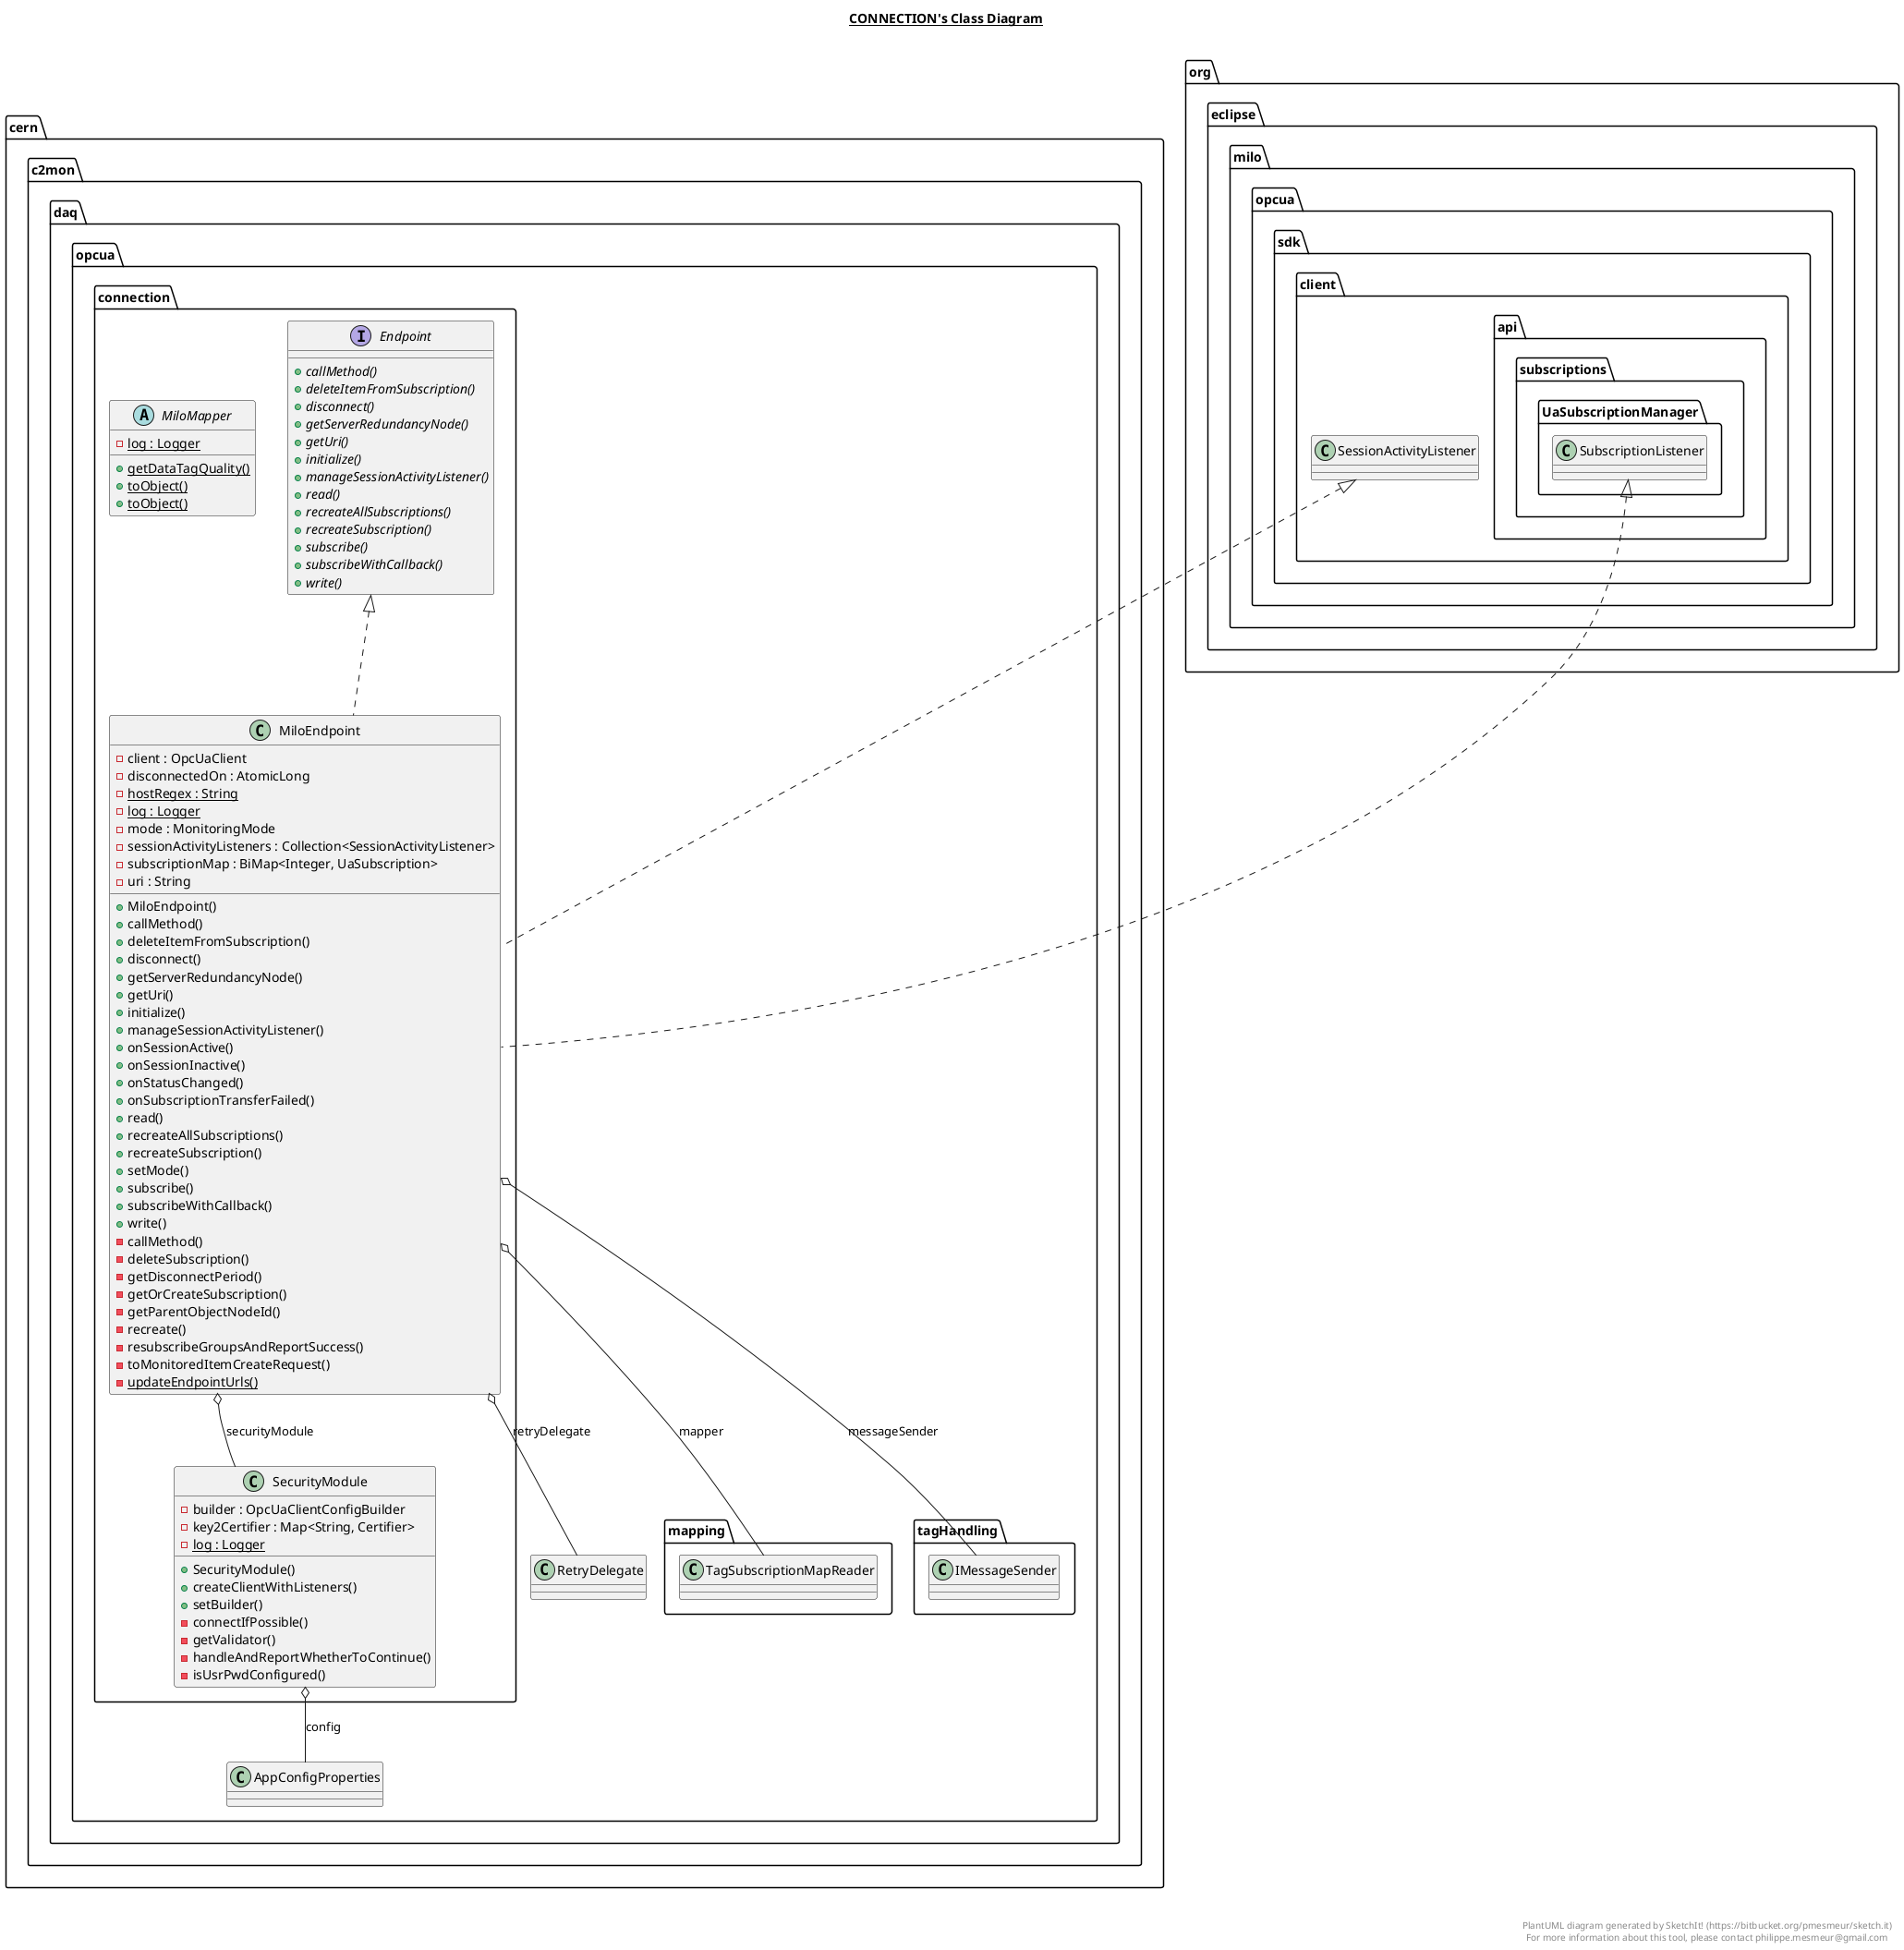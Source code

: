 @startuml

title __CONNECTION's Class Diagram__\n

  namespace cern.c2mon.daq.opcua {
    namespace connection {
      interface cern.c2mon.daq.opcua.connection.Endpoint {
          {abstract} + callMethod()
          {abstract} + deleteItemFromSubscription()
          {abstract} + disconnect()
          {abstract} + getServerRedundancyNode()
          {abstract} + getUri()
          {abstract} + initialize()
          {abstract} + manageSessionActivityListener()
          {abstract} + read()
          {abstract} + recreateAllSubscriptions()
          {abstract} + recreateSubscription()
          {abstract} + subscribe()
          {abstract} + subscribeWithCallback()
          {abstract} + write()
      }
    }
  }
  

  namespace cern.c2mon.daq.opcua {
    namespace connection {
      class cern.c2mon.daq.opcua.connection.MiloEndpoint {
          - client : OpcUaClient
          - disconnectedOn : AtomicLong
          {static} - hostRegex : String
          {static} - log : Logger
          - mode : MonitoringMode
          - sessionActivityListeners : Collection<SessionActivityListener>
          - subscriptionMap : BiMap<Integer, UaSubscription>
          - uri : String
          + MiloEndpoint()
          + callMethod()
          + deleteItemFromSubscription()
          + disconnect()
          + getServerRedundancyNode()
          + getUri()
          + initialize()
          + manageSessionActivityListener()
          + onSessionActive()
          + onSessionInactive()
          + onStatusChanged()
          + onSubscriptionTransferFailed()
          + read()
          + recreateAllSubscriptions()
          + recreateSubscription()
          + setMode()
          + subscribe()
          + subscribeWithCallback()
          + write()
          - callMethod()
          - deleteSubscription()
          - getDisconnectPeriod()
          - getOrCreateSubscription()
          - getParentObjectNodeId()
          - recreate()
          - resubscribeGroupsAndReportSuccess()
          - toMonitoredItemCreateRequest()
          {static} - updateEndpointUrls()
      }
    }
  }
  

  namespace cern.c2mon.daq.opcua {
    namespace connection {
      abstract class cern.c2mon.daq.opcua.connection.MiloMapper {
          {static} - log : Logger
          {static} + getDataTagQuality()
          {static} + toObject()
          {static} + toObject()
      }
    }
  }
  

  namespace cern.c2mon.daq.opcua {
    namespace connection {
      class cern.c2mon.daq.opcua.connection.SecurityModule {
          - builder : OpcUaClientConfigBuilder
          - key2Certifier : Map<String, Certifier>
          {static} - log : Logger
          + SecurityModule()
          + createClientWithListeners()
          + setBuilder()
          - connectIfPossible()
          - getValidator()
          - handleAndReportWhetherToContinue()
          - isUsrPwdConfigured()
      }
    }
  }
  

  cern.c2mon.daq.opcua.connection.MiloEndpoint .up.|> cern.c2mon.daq.opcua.connection.Endpoint
  cern.c2mon.daq.opcua.connection.MiloEndpoint .up.|> org.eclipse.milo.opcua.sdk.client.SessionActivityListener
  cern.c2mon.daq.opcua.connection.MiloEndpoint .up.|> org.eclipse.milo.opcua.sdk.client.api.subscriptions.UaSubscriptionManager.SubscriptionListener
  cern.c2mon.daq.opcua.connection.MiloEndpoint o-- cern.c2mon.daq.opcua.mapping.TagSubscriptionMapReader : mapper
  cern.c2mon.daq.opcua.connection.MiloEndpoint o-- cern.c2mon.daq.opcua.tagHandling.IMessageSender : messageSender
  cern.c2mon.daq.opcua.connection.MiloEndpoint o-- cern.c2mon.daq.opcua.RetryDelegate : retryDelegate
  cern.c2mon.daq.opcua.connection.MiloEndpoint o-- cern.c2mon.daq.opcua.connection.SecurityModule : securityModule
  cern.c2mon.daq.opcua.connection.SecurityModule o-- cern.c2mon.daq.opcua.AppConfigProperties : config


right footer


PlantUML diagram generated by SketchIt! (https://bitbucket.org/pmesmeur/sketch.it)
For more information about this tool, please contact philippe.mesmeur@gmail.com
endfooter

@enduml
